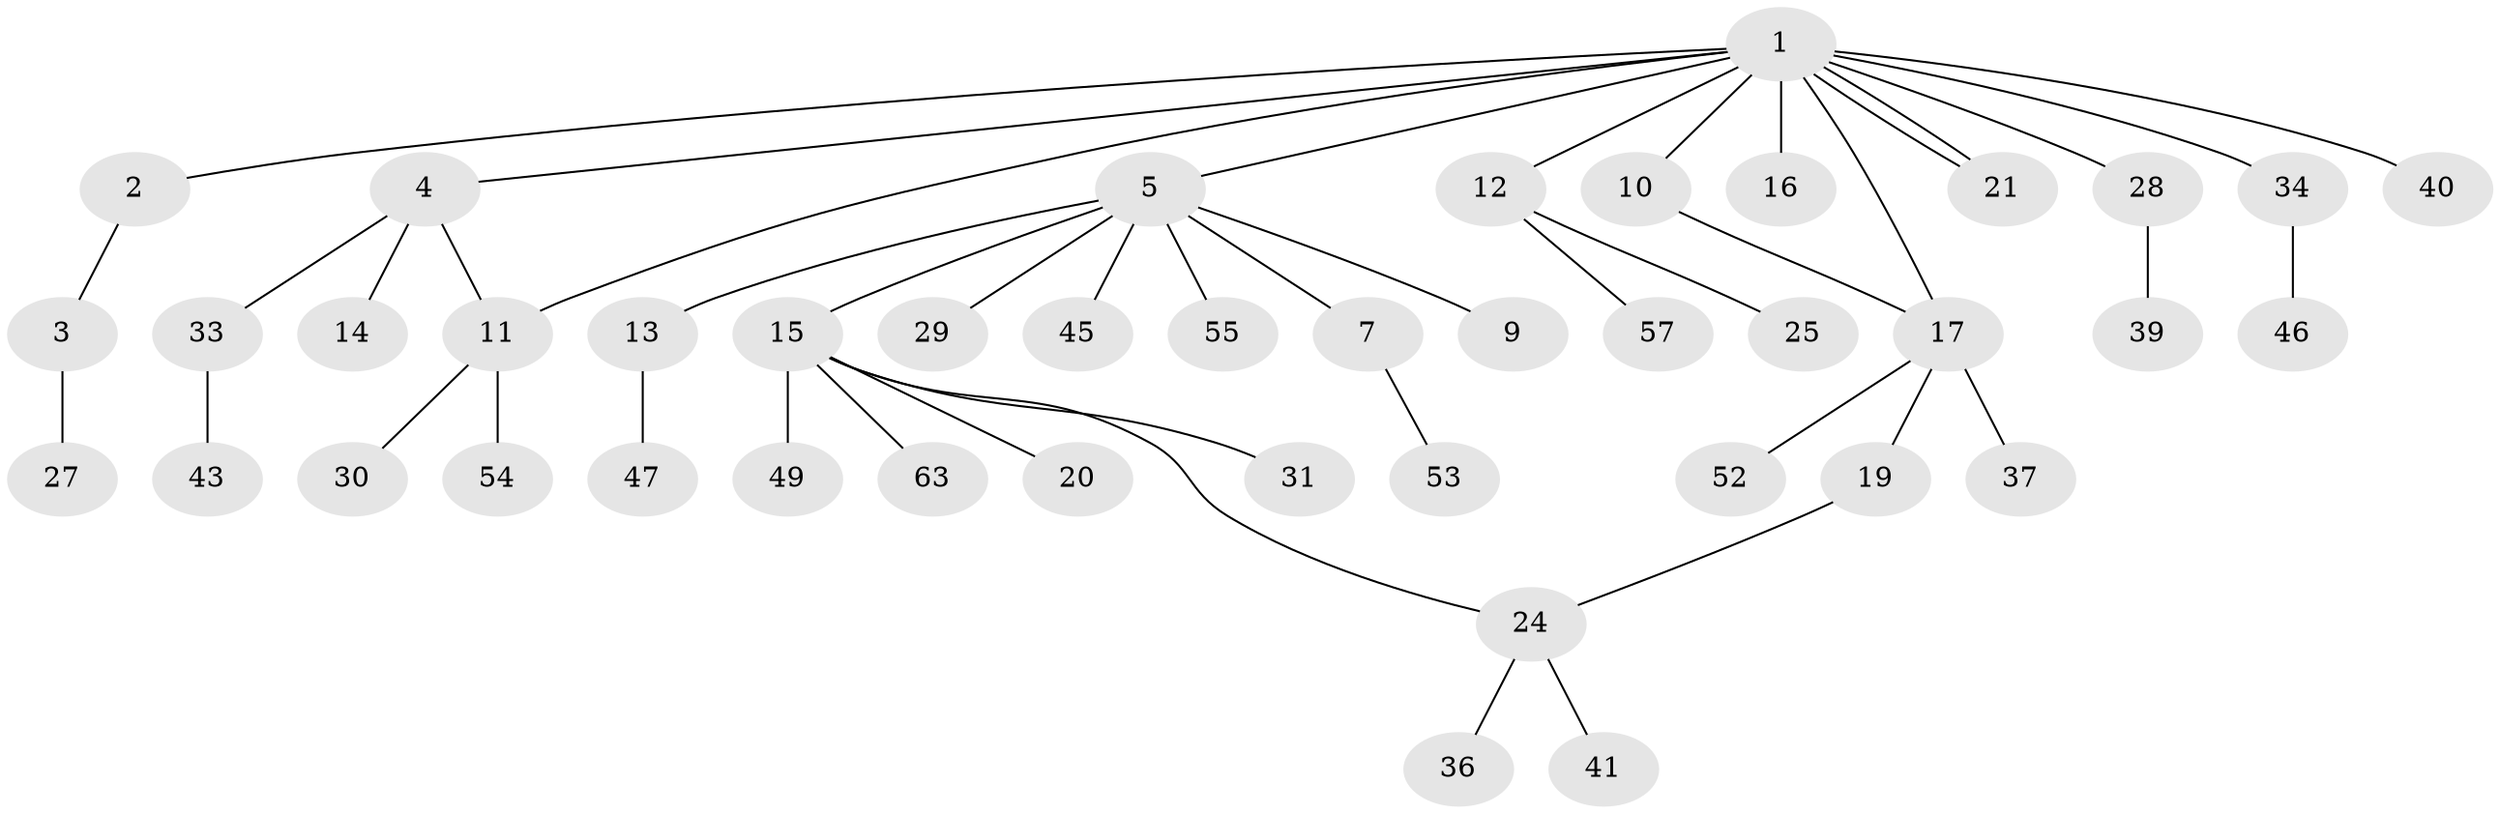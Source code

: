 // original degree distribution, {14: 0.015625, 3: 0.125, 4: 0.078125, 8: 0.015625, 2: 0.203125, 1: 0.546875, 7: 0.015625}
// Generated by graph-tools (version 1.1) at 2025/11/02/27/25 16:11:13]
// undirected, 43 vertices, 46 edges
graph export_dot {
graph [start="1"]
  node [color=gray90,style=filled];
  1 [super="+22"];
  2 [super="+23"];
  3 [super="+8"];
  4 [super="+35"];
  5 [super="+6"];
  7 [super="+50"];
  9;
  10 [super="+56"];
  11;
  12 [super="+48"];
  13 [super="+51"];
  14;
  15 [super="+18"];
  16;
  17 [super="+26"];
  19 [super="+58"];
  20;
  21 [super="+61"];
  24 [super="+32"];
  25;
  27;
  28;
  29;
  30 [super="+44"];
  31;
  33 [super="+38"];
  34 [super="+62"];
  36;
  37;
  39;
  40 [super="+42"];
  41;
  43 [super="+59"];
  45;
  46;
  47 [super="+64"];
  49;
  52;
  53;
  54 [super="+60"];
  55;
  57;
  63;
  1 -- 2;
  1 -- 4;
  1 -- 5;
  1 -- 10;
  1 -- 11;
  1 -- 12;
  1 -- 16;
  1 -- 21;
  1 -- 21;
  1 -- 28;
  1 -- 34;
  1 -- 40;
  1 -- 17;
  2 -- 3;
  3 -- 27;
  4 -- 14;
  4 -- 33;
  4 -- 11;
  5 -- 7;
  5 -- 9;
  5 -- 13;
  5 -- 15;
  5 -- 45;
  5 -- 55;
  5 -- 29;
  7 -- 53;
  10 -- 17;
  11 -- 30;
  11 -- 54;
  12 -- 25;
  12 -- 57;
  13 -- 47;
  15 -- 20;
  15 -- 24;
  15 -- 31;
  15 -- 49;
  15 -- 63;
  17 -- 19;
  17 -- 52;
  17 -- 37;
  19 -- 24;
  24 -- 36;
  24 -- 41;
  28 -- 39;
  33 -- 43;
  34 -- 46;
}
